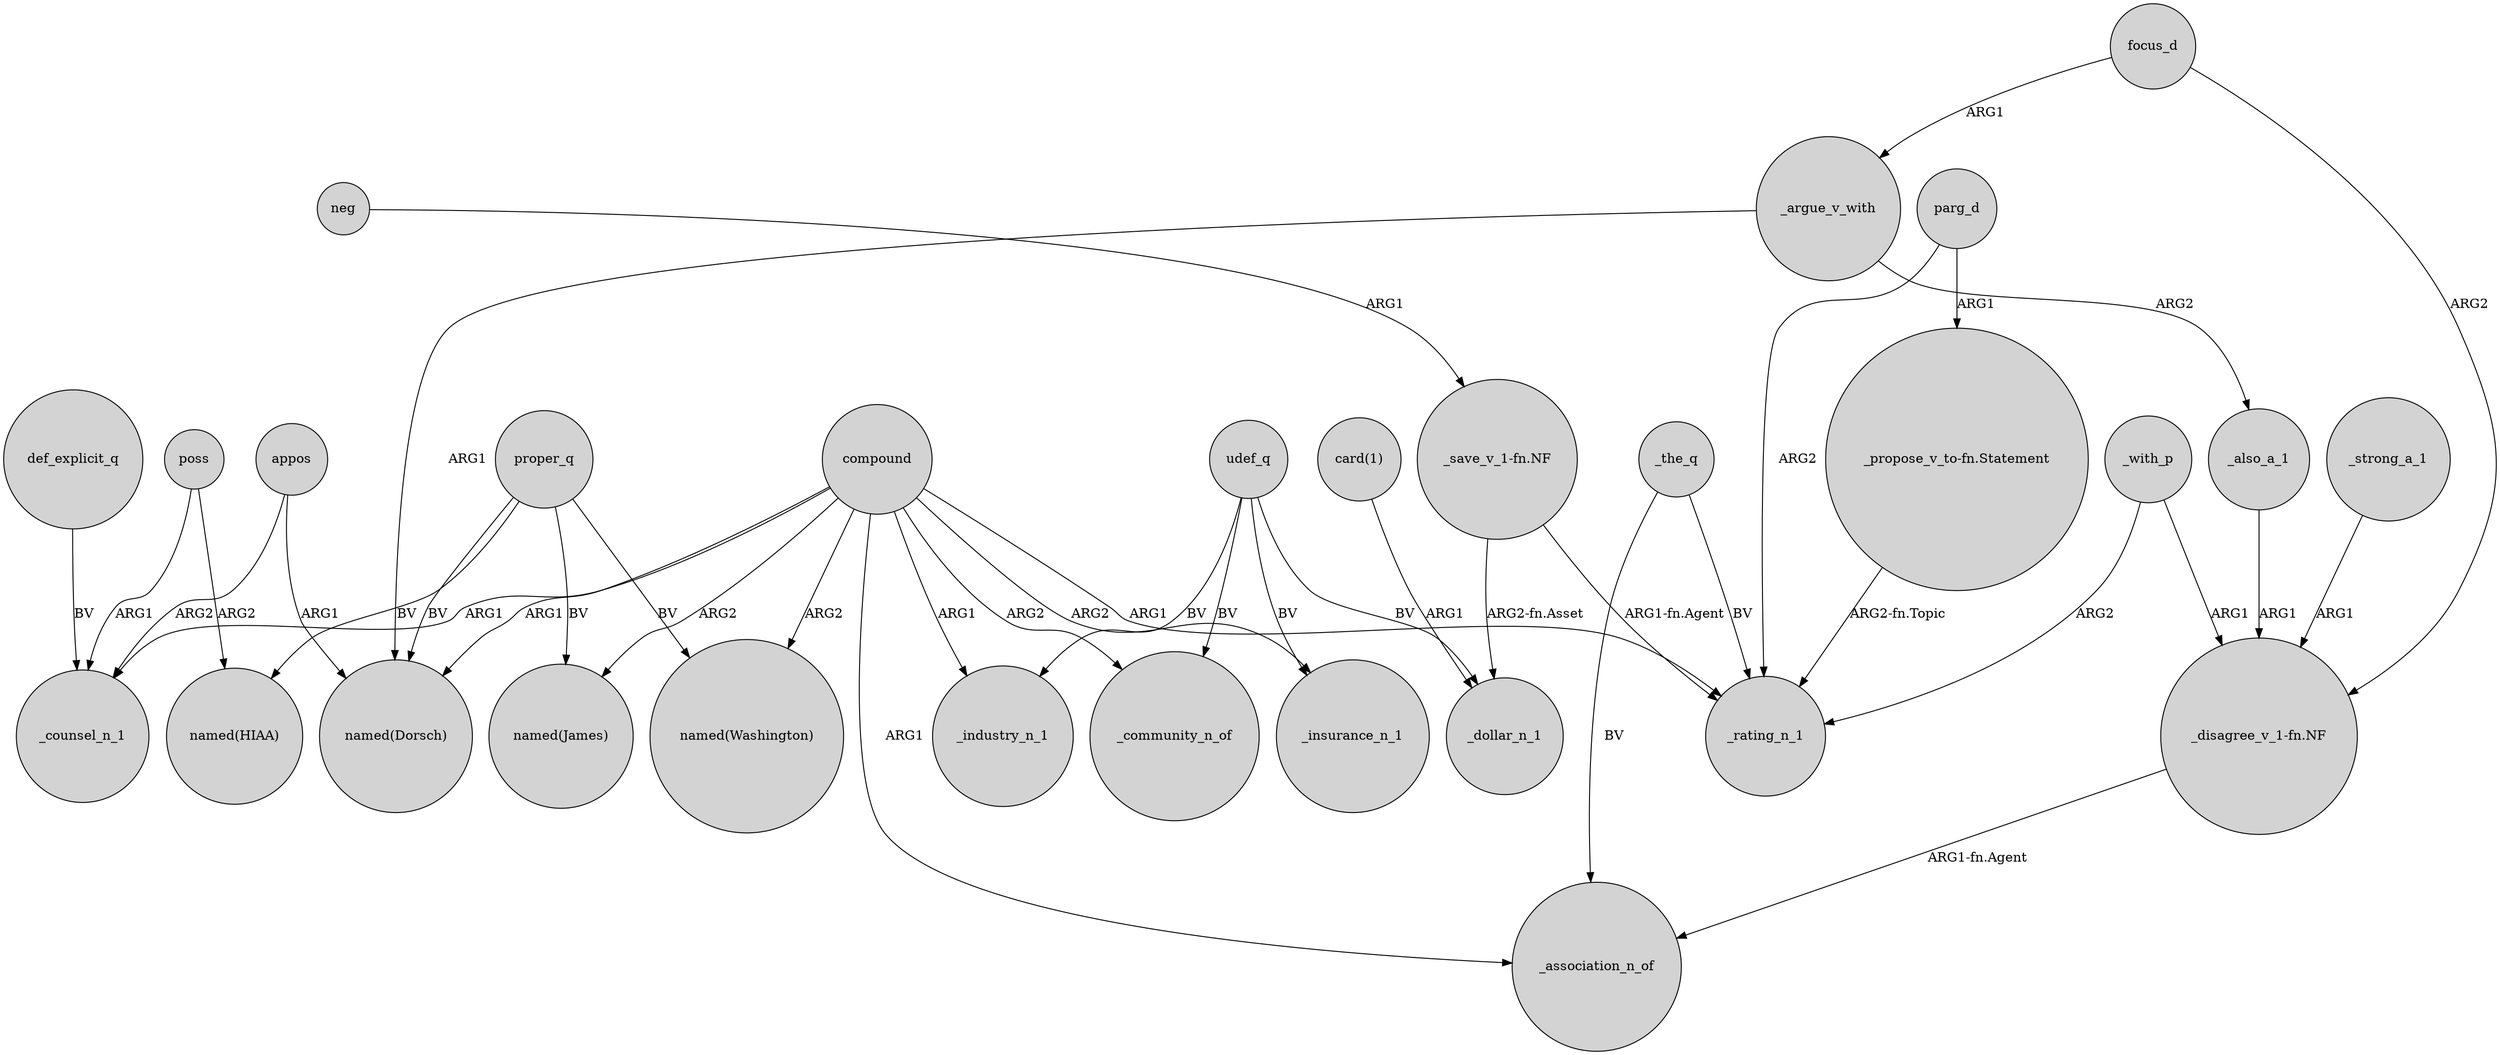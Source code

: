 digraph {
	node [shape=circle style=filled]
	_argue_v_with -> _also_a_1 [label=ARG2]
	appos -> "named(Dorsch)" [label=ARG1]
	focus_d -> _argue_v_with [label=ARG1]
	compound -> _insurance_n_1 [label=ARG2]
	_with_p -> "_disagree_v_1-fn.NF" [label=ARG1]
	udef_q -> _community_n_of [label=BV]
	compound -> "named(Dorsch)" [label=ARG1]
	udef_q -> _insurance_n_1 [label=BV]
	compound -> "named(James)" [label=ARG2]
	compound -> _industry_n_1 [label=ARG1]
	"card(1)" -> _dollar_n_1 [label=ARG1]
	_with_p -> _rating_n_1 [label=ARG2]
	_also_a_1 -> "_disagree_v_1-fn.NF" [label=ARG1]
	parg_d -> "_propose_v_to-fn.Statement" [label=ARG1]
	poss -> _counsel_n_1 [label=ARG1]
	"_propose_v_to-fn.Statement" -> _rating_n_1 [label="ARG2-fn.Topic"]
	appos -> _counsel_n_1 [label=ARG2]
	proper_q -> "named(Washington)" [label=BV]
	compound -> _rating_n_1 [label=ARG1]
	focus_d -> "_disagree_v_1-fn.NF" [label=ARG2]
	"_disagree_v_1-fn.NF" -> _association_n_of [label="ARG1-fn.Agent"]
	compound -> _counsel_n_1 [label=ARG1]
	_the_q -> _rating_n_1 [label=BV]
	proper_q -> "named(James)" [label=BV]
	_the_q -> _association_n_of [label=BV]
	parg_d -> _rating_n_1 [label=ARG2]
	proper_q -> "named(Dorsch)" [label=BV]
	def_explicit_q -> _counsel_n_1 [label=BV]
	compound -> "named(Washington)" [label=ARG2]
	"_save_v_1-fn.NF" -> _dollar_n_1 [label="ARG2-fn.Asset"]
	proper_q -> "named(HIAA)" [label=BV]
	"_save_v_1-fn.NF" -> _rating_n_1 [label="ARG1-fn.Agent"]
	_argue_v_with -> "named(Dorsch)" [label=ARG1]
	compound -> _association_n_of [label=ARG1]
	poss -> "named(HIAA)" [label=ARG2]
	_strong_a_1 -> "_disagree_v_1-fn.NF" [label=ARG1]
	udef_q -> _industry_n_1 [label=BV]
	neg -> "_save_v_1-fn.NF" [label=ARG1]
	udef_q -> _dollar_n_1 [label=BV]
	compound -> _community_n_of [label=ARG2]
}
